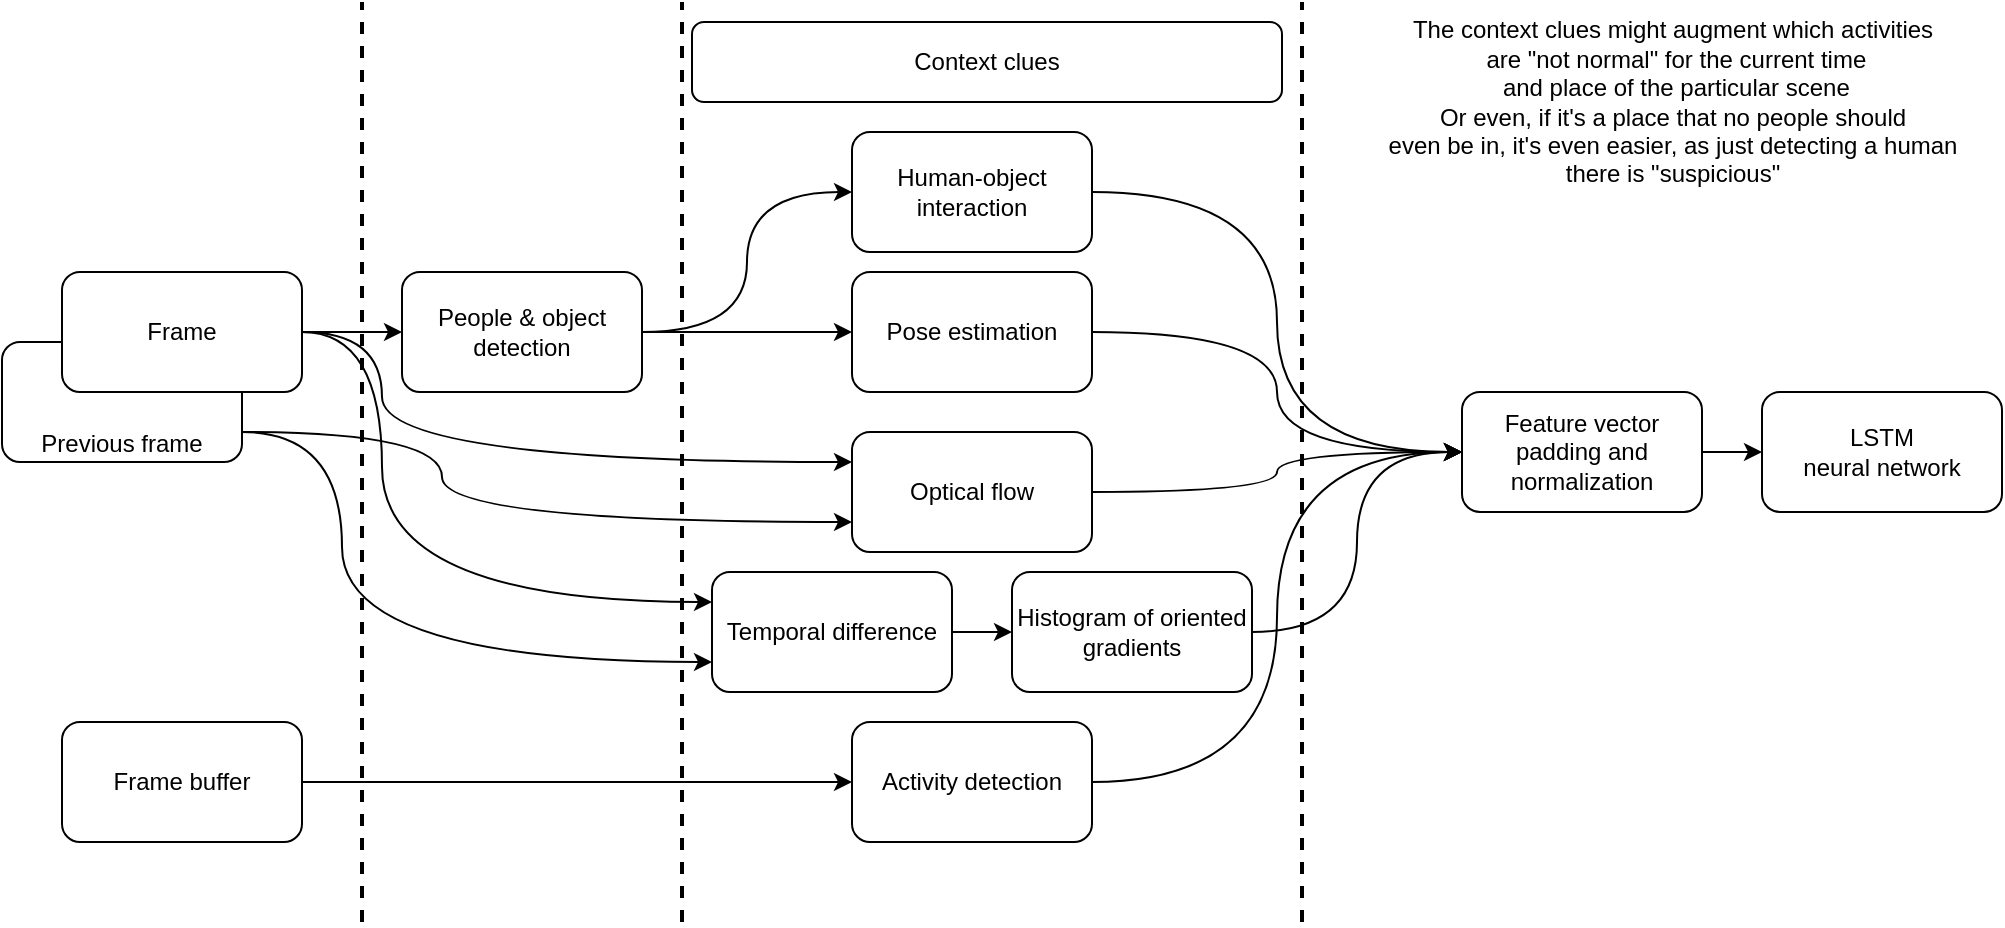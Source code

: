 <mxfile version="24.7.5">
  <diagram name="Page-1" id="2pYWSlo5MJatezJthjYo">
    <mxGraphModel dx="1035" dy="1857" grid="1" gridSize="10" guides="1" tooltips="1" connect="1" arrows="1" fold="1" page="1" pageScale="1" pageWidth="827" pageHeight="1169" math="0" shadow="0">
      <root>
        <mxCell id="0" />
        <mxCell id="1" parent="0" />
        <mxCell id="sSXccHsvcKDtockBLD8j-2" style="edgeStyle=orthogonalEdgeStyle;rounded=0;orthogonalLoop=1;jettySize=auto;html=1;entryX=0;entryY=0.5;entryDx=0;entryDy=0;strokeColor=default;curved=1;" edge="1" parent="1" source="sSXccHsvcKDtockBLD8j-4" target="sSXccHsvcKDtockBLD8j-17">
          <mxGeometry relative="1" as="geometry" />
        </mxCell>
        <mxCell id="sSXccHsvcKDtockBLD8j-3" style="edgeStyle=orthogonalEdgeStyle;rounded=0;orthogonalLoop=1;jettySize=auto;html=1;entryX=0;entryY=0.5;entryDx=0;entryDy=0;" edge="1" parent="1" source="sSXccHsvcKDtockBLD8j-4" target="sSXccHsvcKDtockBLD8j-12">
          <mxGeometry relative="1" as="geometry" />
        </mxCell>
        <mxCell id="sSXccHsvcKDtockBLD8j-4" value="People &amp;amp; object detection" style="rounded=1;whiteSpace=wrap;html=1;" vertex="1" parent="1">
          <mxGeometry x="200" y="75" width="120" height="60" as="geometry" />
        </mxCell>
        <mxCell id="sSXccHsvcKDtockBLD8j-5" style="edgeStyle=orthogonalEdgeStyle;rounded=0;orthogonalLoop=1;jettySize=auto;html=1;entryX=0;entryY=0.5;entryDx=0;entryDy=0;curved=1;" edge="1" parent="1" source="sSXccHsvcKDtockBLD8j-6" target="sSXccHsvcKDtockBLD8j-30">
          <mxGeometry relative="1" as="geometry" />
        </mxCell>
        <mxCell id="sSXccHsvcKDtockBLD8j-6" value="Optical flow" style="rounded=1;whiteSpace=wrap;html=1;" vertex="1" parent="1">
          <mxGeometry x="425" y="155" width="120" height="60" as="geometry" />
        </mxCell>
        <mxCell id="sSXccHsvcKDtockBLD8j-7" style="edgeStyle=orthogonalEdgeStyle;rounded=0;orthogonalLoop=1;jettySize=auto;html=1;entryX=0;entryY=0.5;entryDx=0;entryDy=0;" edge="1" parent="1" source="sSXccHsvcKDtockBLD8j-8" target="sSXccHsvcKDtockBLD8j-10">
          <mxGeometry relative="1" as="geometry" />
        </mxCell>
        <mxCell id="sSXccHsvcKDtockBLD8j-8" value="Temporal difference" style="rounded=1;whiteSpace=wrap;html=1;" vertex="1" parent="1">
          <mxGeometry x="355" y="225" width="120" height="60" as="geometry" />
        </mxCell>
        <mxCell id="sSXccHsvcKDtockBLD8j-9" style="edgeStyle=orthogonalEdgeStyle;rounded=0;orthogonalLoop=1;jettySize=auto;html=1;entryX=0;entryY=0.5;entryDx=0;entryDy=0;curved=1;" edge="1" parent="1" source="sSXccHsvcKDtockBLD8j-10" target="sSXccHsvcKDtockBLD8j-30">
          <mxGeometry relative="1" as="geometry" />
        </mxCell>
        <mxCell id="sSXccHsvcKDtockBLD8j-10" value="Histogram of oriented gradients" style="rounded=1;whiteSpace=wrap;html=1;" vertex="1" parent="1">
          <mxGeometry x="505" y="225" width="120" height="60" as="geometry" />
        </mxCell>
        <mxCell id="sSXccHsvcKDtockBLD8j-11" style="edgeStyle=orthogonalEdgeStyle;rounded=0;orthogonalLoop=1;jettySize=auto;html=1;entryX=0;entryY=0.5;entryDx=0;entryDy=0;curved=1;" edge="1" parent="1" source="sSXccHsvcKDtockBLD8j-12" target="sSXccHsvcKDtockBLD8j-30">
          <mxGeometry relative="1" as="geometry" />
        </mxCell>
        <mxCell id="sSXccHsvcKDtockBLD8j-12" value="&lt;div&gt;Pose estimation&lt;/div&gt;" style="rounded=1;whiteSpace=wrap;html=1;" vertex="1" parent="1">
          <mxGeometry x="425" y="75" width="120" height="60" as="geometry" />
        </mxCell>
        <mxCell id="sSXccHsvcKDtockBLD8j-13" value="LSTM&lt;div&gt;neural network&lt;/div&gt;" style="rounded=1;whiteSpace=wrap;html=1;" vertex="1" parent="1">
          <mxGeometry x="880" y="135" width="120" height="60" as="geometry" />
        </mxCell>
        <mxCell id="sSXccHsvcKDtockBLD8j-14" style="edgeStyle=orthogonalEdgeStyle;rounded=0;orthogonalLoop=1;jettySize=auto;html=1;entryX=0;entryY=0.5;entryDx=0;entryDy=0;curved=1;" edge="1" parent="1" source="sSXccHsvcKDtockBLD8j-15" target="sSXccHsvcKDtockBLD8j-30">
          <mxGeometry relative="1" as="geometry" />
        </mxCell>
        <mxCell id="sSXccHsvcKDtockBLD8j-15" value="Activity detection" style="rounded=1;whiteSpace=wrap;html=1;" vertex="1" parent="1">
          <mxGeometry x="425" y="300" width="120" height="60" as="geometry" />
        </mxCell>
        <mxCell id="sSXccHsvcKDtockBLD8j-16" style="edgeStyle=orthogonalEdgeStyle;rounded=0;orthogonalLoop=1;jettySize=auto;html=1;entryX=0;entryY=0.5;entryDx=0;entryDy=0;curved=1;" edge="1" parent="1" source="sSXccHsvcKDtockBLD8j-17" target="sSXccHsvcKDtockBLD8j-30">
          <mxGeometry relative="1" as="geometry" />
        </mxCell>
        <mxCell id="sSXccHsvcKDtockBLD8j-17" value="Human-object interaction" style="rounded=1;whiteSpace=wrap;html=1;" vertex="1" parent="1">
          <mxGeometry x="425" y="5" width="120" height="60" as="geometry" />
        </mxCell>
        <mxCell id="sSXccHsvcKDtockBLD8j-18" value="Context clues" style="rounded=1;whiteSpace=wrap;html=1;" vertex="1" parent="1">
          <mxGeometry x="345" y="-50" width="295" height="40" as="geometry" />
        </mxCell>
        <mxCell id="sSXccHsvcKDtockBLD8j-19" value="&lt;div&gt;The context clues might augment which activities&lt;/div&gt;&lt;div&gt;&amp;nbsp;are &quot;not normal&quot; for the current time&lt;/div&gt;&lt;div&gt;&amp;nbsp;and place of the particular scene&lt;br&gt;Or even, if it&#39;s a place that no people should&lt;/div&gt;&lt;div&gt;even be in, it&#39;s even easier, as just detecting a human&lt;/div&gt;&lt;div&gt;there is &quot;suspicious&quot;&lt;br&gt;&lt;/div&gt;" style="text;html=1;align=center;verticalAlign=middle;resizable=0;points=[];autosize=1;strokeColor=none;fillColor=none;" vertex="1" parent="1">
          <mxGeometry x="680" y="-60" width="310" height="100" as="geometry" />
        </mxCell>
        <mxCell id="sSXccHsvcKDtockBLD8j-20" style="edgeStyle=orthogonalEdgeStyle;rounded=0;orthogonalLoop=1;jettySize=auto;html=1;entryX=0;entryY=0.75;entryDx=0;entryDy=0;exitX=1;exitY=0.75;exitDx=0;exitDy=0;curved=1;" edge="1" parent="1" source="sSXccHsvcKDtockBLD8j-22" target="sSXccHsvcKDtockBLD8j-6">
          <mxGeometry relative="1" as="geometry">
            <Array as="points">
              <mxPoint x="220" y="155" />
              <mxPoint x="220" y="200" />
            </Array>
          </mxGeometry>
        </mxCell>
        <mxCell id="sSXccHsvcKDtockBLD8j-21" style="edgeStyle=orthogonalEdgeStyle;rounded=0;orthogonalLoop=1;jettySize=auto;html=1;entryX=0;entryY=0.75;entryDx=0;entryDy=0;exitX=1;exitY=0.75;exitDx=0;exitDy=0;curved=1;" edge="1" parent="1" source="sSXccHsvcKDtockBLD8j-22" target="sSXccHsvcKDtockBLD8j-8">
          <mxGeometry relative="1" as="geometry">
            <Array as="points">
              <mxPoint x="170" y="155" />
              <mxPoint x="170" y="270" />
            </Array>
          </mxGeometry>
        </mxCell>
        <mxCell id="sSXccHsvcKDtockBLD8j-22" value="Previous frame" style="rounded=1;whiteSpace=wrap;html=1;verticalAlign=bottom;horizontal=1;" vertex="1" parent="1">
          <mxGeometry y="110" width="120" height="60" as="geometry" />
        </mxCell>
        <mxCell id="sSXccHsvcKDtockBLD8j-23" style="edgeStyle=orthogonalEdgeStyle;rounded=0;orthogonalLoop=1;jettySize=auto;html=1;entryX=0;entryY=0.5;entryDx=0;entryDy=0;" edge="1" parent="1" source="sSXccHsvcKDtockBLD8j-26" target="sSXccHsvcKDtockBLD8j-4">
          <mxGeometry relative="1" as="geometry" />
        </mxCell>
        <mxCell id="sSXccHsvcKDtockBLD8j-24" style="edgeStyle=orthogonalEdgeStyle;rounded=0;orthogonalLoop=1;jettySize=auto;html=1;entryX=0;entryY=0.25;entryDx=0;entryDy=0;curved=1;" edge="1" parent="1" source="sSXccHsvcKDtockBLD8j-26" target="sSXccHsvcKDtockBLD8j-6">
          <mxGeometry relative="1" as="geometry">
            <Array as="points">
              <mxPoint x="190" y="105" />
              <mxPoint x="190" y="170" />
            </Array>
          </mxGeometry>
        </mxCell>
        <mxCell id="sSXccHsvcKDtockBLD8j-25" style="edgeStyle=orthogonalEdgeStyle;rounded=0;orthogonalLoop=1;jettySize=auto;html=1;entryX=0;entryY=0.25;entryDx=0;entryDy=0;curved=1;" edge="1" parent="1" source="sSXccHsvcKDtockBLD8j-26" target="sSXccHsvcKDtockBLD8j-8">
          <mxGeometry relative="1" as="geometry">
            <Array as="points">
              <mxPoint x="190" y="105" />
              <mxPoint x="190" y="240" />
            </Array>
          </mxGeometry>
        </mxCell>
        <mxCell id="sSXccHsvcKDtockBLD8j-26" value="Frame" style="rounded=1;whiteSpace=wrap;html=1;" vertex="1" parent="1">
          <mxGeometry x="30" y="75" width="120" height="60" as="geometry" />
        </mxCell>
        <mxCell id="sSXccHsvcKDtockBLD8j-27" style="edgeStyle=orthogonalEdgeStyle;rounded=0;orthogonalLoop=1;jettySize=auto;html=1;entryX=0;entryY=0.5;entryDx=0;entryDy=0;" edge="1" parent="1" source="sSXccHsvcKDtockBLD8j-28" target="sSXccHsvcKDtockBLD8j-15">
          <mxGeometry relative="1" as="geometry" />
        </mxCell>
        <mxCell id="sSXccHsvcKDtockBLD8j-28" value="Frame buffer" style="rounded=1;whiteSpace=wrap;html=1;" vertex="1" parent="1">
          <mxGeometry x="30" y="300" width="120" height="60" as="geometry" />
        </mxCell>
        <mxCell id="sSXccHsvcKDtockBLD8j-29" style="edgeStyle=orthogonalEdgeStyle;rounded=0;orthogonalLoop=1;jettySize=auto;html=1;entryX=0;entryY=0.5;entryDx=0;entryDy=0;" edge="1" parent="1" source="sSXccHsvcKDtockBLD8j-30" target="sSXccHsvcKDtockBLD8j-13">
          <mxGeometry relative="1" as="geometry" />
        </mxCell>
        <mxCell id="sSXccHsvcKDtockBLD8j-30" value="Feature vector padding and normalization" style="rounded=1;whiteSpace=wrap;html=1;" vertex="1" parent="1">
          <mxGeometry x="730" y="135" width="120" height="60" as="geometry" />
        </mxCell>
        <mxCell id="sSXccHsvcKDtockBLD8j-31" value="" style="endArrow=none;dashed=1;html=1;rounded=0;strokeWidth=2;" edge="1" parent="1">
          <mxGeometry width="50" height="50" relative="1" as="geometry">
            <mxPoint x="180" y="400" as="sourcePoint" />
            <mxPoint x="180" y="-60" as="targetPoint" />
          </mxGeometry>
        </mxCell>
        <mxCell id="sSXccHsvcKDtockBLD8j-32" value="" style="endArrow=none;dashed=1;html=1;rounded=0;strokeWidth=2;" edge="1" parent="1">
          <mxGeometry width="50" height="50" relative="1" as="geometry">
            <mxPoint x="340" y="400" as="sourcePoint" />
            <mxPoint x="340" y="-60" as="targetPoint" />
          </mxGeometry>
        </mxCell>
        <mxCell id="sSXccHsvcKDtockBLD8j-33" value="" style="endArrow=none;dashed=1;html=1;rounded=0;strokeWidth=2;" edge="1" parent="1">
          <mxGeometry width="50" height="50" relative="1" as="geometry">
            <mxPoint x="650" y="400" as="sourcePoint" />
            <mxPoint x="650" y="-60" as="targetPoint" />
          </mxGeometry>
        </mxCell>
      </root>
    </mxGraphModel>
  </diagram>
</mxfile>
